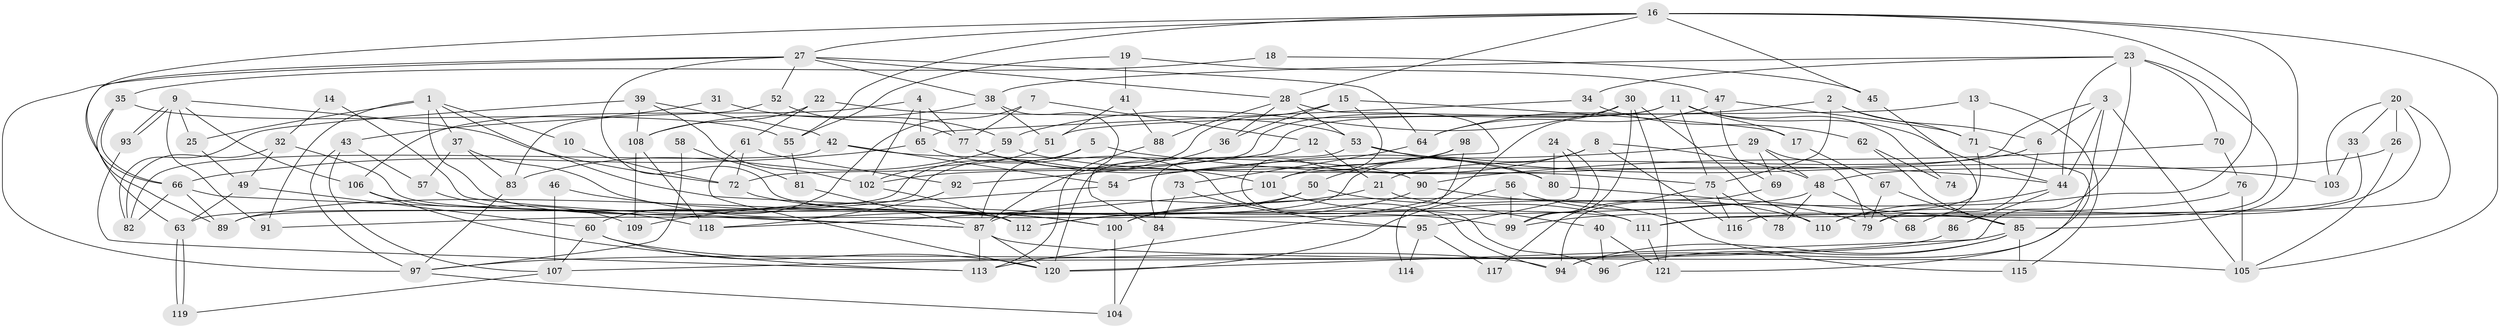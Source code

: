 // coarse degree distribution, {9: 0.036585365853658534, 6: 0.13414634146341464, 7: 0.10975609756097561, 3: 0.2073170731707317, 4: 0.21951219512195122, 5: 0.15853658536585366, 2: 0.08536585365853659, 11: 0.024390243902439025, 12: 0.012195121951219513, 8: 0.012195121951219513}
// Generated by graph-tools (version 1.1) at 2025/24/03/03/25 07:24:03]
// undirected, 121 vertices, 242 edges
graph export_dot {
graph [start="1"]
  node [color=gray90,style=filled];
  1;
  2;
  3;
  4;
  5;
  6;
  7;
  8;
  9;
  10;
  11;
  12;
  13;
  14;
  15;
  16;
  17;
  18;
  19;
  20;
  21;
  22;
  23;
  24;
  25;
  26;
  27;
  28;
  29;
  30;
  31;
  32;
  33;
  34;
  35;
  36;
  37;
  38;
  39;
  40;
  41;
  42;
  43;
  44;
  45;
  46;
  47;
  48;
  49;
  50;
  51;
  52;
  53;
  54;
  55;
  56;
  57;
  58;
  59;
  60;
  61;
  62;
  63;
  64;
  65;
  66;
  67;
  68;
  69;
  70;
  71;
  72;
  73;
  74;
  75;
  76;
  77;
  78;
  79;
  80;
  81;
  82;
  83;
  84;
  85;
  86;
  87;
  88;
  89;
  90;
  91;
  92;
  93;
  94;
  95;
  96;
  97;
  98;
  99;
  100;
  101;
  102;
  103;
  104;
  105;
  106;
  107;
  108;
  109;
  110;
  111;
  112;
  113;
  114;
  115;
  116;
  117;
  118;
  119;
  120;
  121;
  1 -- 112;
  1 -- 37;
  1 -- 10;
  1 -- 25;
  1 -- 91;
  1 -- 95;
  2 -- 75;
  2 -- 64;
  2 -- 6;
  2 -- 71;
  3 -- 105;
  3 -- 6;
  3 -- 44;
  3 -- 94;
  3 -- 101;
  4 -- 106;
  4 -- 77;
  4 -- 65;
  4 -- 102;
  5 -- 63;
  5 -- 44;
  5 -- 87;
  6 -- 21;
  6 -- 68;
  7 -- 77;
  7 -- 60;
  7 -- 12;
  8 -- 112;
  8 -- 54;
  8 -- 48;
  8 -- 116;
  9 -- 91;
  9 -- 93;
  9 -- 93;
  9 -- 25;
  9 -- 72;
  9 -- 106;
  10 -- 72;
  11 -- 72;
  11 -- 44;
  11 -- 17;
  11 -- 74;
  11 -- 75;
  11 -- 92;
  12 -- 21;
  12 -- 120;
  13 -- 51;
  13 -- 71;
  13 -- 115;
  14 -- 32;
  14 -- 87;
  15 -- 36;
  15 -- 89;
  15 -- 17;
  15 -- 96;
  16 -- 85;
  16 -- 66;
  16 -- 27;
  16 -- 28;
  16 -- 45;
  16 -- 55;
  16 -- 100;
  16 -- 105;
  17 -- 67;
  18 -- 35;
  18 -- 45;
  19 -- 47;
  19 -- 55;
  19 -- 41;
  20 -- 110;
  20 -- 26;
  20 -- 33;
  20 -- 79;
  20 -- 103;
  21 -- 40;
  21 -- 87;
  22 -- 108;
  22 -- 53;
  22 -- 61;
  23 -- 116;
  23 -- 38;
  23 -- 34;
  23 -- 44;
  23 -- 70;
  23 -- 120;
  24 -- 80;
  24 -- 99;
  24 -- 95;
  25 -- 49;
  26 -- 48;
  26 -- 105;
  27 -- 97;
  27 -- 28;
  27 -- 38;
  27 -- 52;
  27 -- 64;
  27 -- 89;
  27 -- 111;
  28 -- 36;
  28 -- 50;
  28 -- 53;
  28 -- 88;
  29 -- 54;
  29 -- 79;
  29 -- 48;
  29 -- 69;
  30 -- 99;
  30 -- 110;
  30 -- 59;
  30 -- 113;
  30 -- 121;
  31 -- 59;
  31 -- 43;
  32 -- 49;
  32 -- 82;
  32 -- 112;
  33 -- 111;
  33 -- 103;
  34 -- 65;
  34 -- 62;
  35 -- 66;
  35 -- 63;
  35 -- 55;
  36 -- 87;
  37 -- 100;
  37 -- 83;
  37 -- 57;
  38 -- 51;
  38 -- 84;
  38 -- 108;
  39 -- 82;
  39 -- 108;
  39 -- 42;
  39 -- 102;
  40 -- 121;
  40 -- 96;
  41 -- 88;
  41 -- 51;
  42 -- 90;
  42 -- 54;
  42 -- 82;
  43 -- 97;
  43 -- 57;
  43 -- 107;
  44 -- 86;
  44 -- 110;
  45 -- 79;
  46 -- 107;
  46 -- 100;
  47 -- 64;
  47 -- 71;
  47 -- 69;
  48 -- 68;
  48 -- 78;
  48 -- 91;
  49 -- 60;
  49 -- 63;
  50 -- 89;
  50 -- 100;
  50 -- 115;
  51 -- 102;
  52 -- 77;
  52 -- 83;
  53 -- 103;
  53 -- 80;
  53 -- 84;
  54 -- 109;
  55 -- 81;
  56 -- 79;
  56 -- 120;
  56 -- 99;
  57 -- 118;
  58 -- 81;
  58 -- 97;
  59 -- 83;
  59 -- 75;
  60 -- 120;
  60 -- 94;
  60 -- 107;
  61 -- 120;
  61 -- 72;
  61 -- 92;
  62 -- 85;
  62 -- 74;
  63 -- 119;
  63 -- 119;
  64 -- 73;
  65 -- 94;
  65 -- 66;
  66 -- 87;
  66 -- 82;
  66 -- 89;
  67 -- 85;
  67 -- 79;
  69 -- 94;
  70 -- 76;
  70 -- 90;
  71 -- 111;
  71 -- 121;
  72 -- 99;
  73 -- 84;
  73 -- 95;
  75 -- 78;
  75 -- 116;
  75 -- 117;
  76 -- 99;
  76 -- 105;
  77 -- 101;
  77 -- 80;
  80 -- 85;
  81 -- 87;
  83 -- 97;
  84 -- 104;
  85 -- 94;
  85 -- 115;
  85 -- 96;
  85 -- 97;
  86 -- 107;
  87 -- 120;
  87 -- 105;
  87 -- 113;
  88 -- 113;
  90 -- 112;
  90 -- 110;
  92 -- 118;
  93 -- 113;
  95 -- 114;
  95 -- 117;
  97 -- 104;
  98 -- 102;
  98 -- 101;
  98 -- 114;
  100 -- 104;
  101 -- 111;
  101 -- 118;
  102 -- 112;
  106 -- 113;
  106 -- 109;
  107 -- 119;
  108 -- 118;
  108 -- 109;
  111 -- 121;
}
